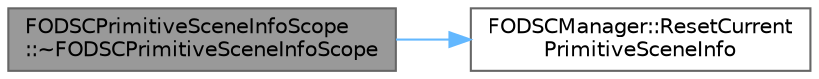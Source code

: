 digraph "FODSCPrimitiveSceneInfoScope::~FODSCPrimitiveSceneInfoScope"
{
 // INTERACTIVE_SVG=YES
 // LATEX_PDF_SIZE
  bgcolor="transparent";
  edge [fontname=Helvetica,fontsize=10,labelfontname=Helvetica,labelfontsize=10];
  node [fontname=Helvetica,fontsize=10,shape=box,height=0.2,width=0.4];
  rankdir="LR";
  Node1 [id="Node000001",label="FODSCPrimitiveSceneInfoScope\l::~FODSCPrimitiveSceneInfoScope",height=0.2,width=0.4,color="gray40", fillcolor="grey60", style="filled", fontcolor="black",tooltip=" "];
  Node1 -> Node2 [id="edge1_Node000001_Node000002",color="steelblue1",style="solid",tooltip=" "];
  Node2 [id="Node000002",label="FODSCManager::ResetCurrent\lPrimitiveSceneInfo",height=0.2,width=0.4,color="grey40", fillcolor="white", style="filled",URL="$d2/dd8/classFODSCManager.html#a34a36312b4b8dfa90e31b4a936e4ed3e",tooltip=" "];
}
